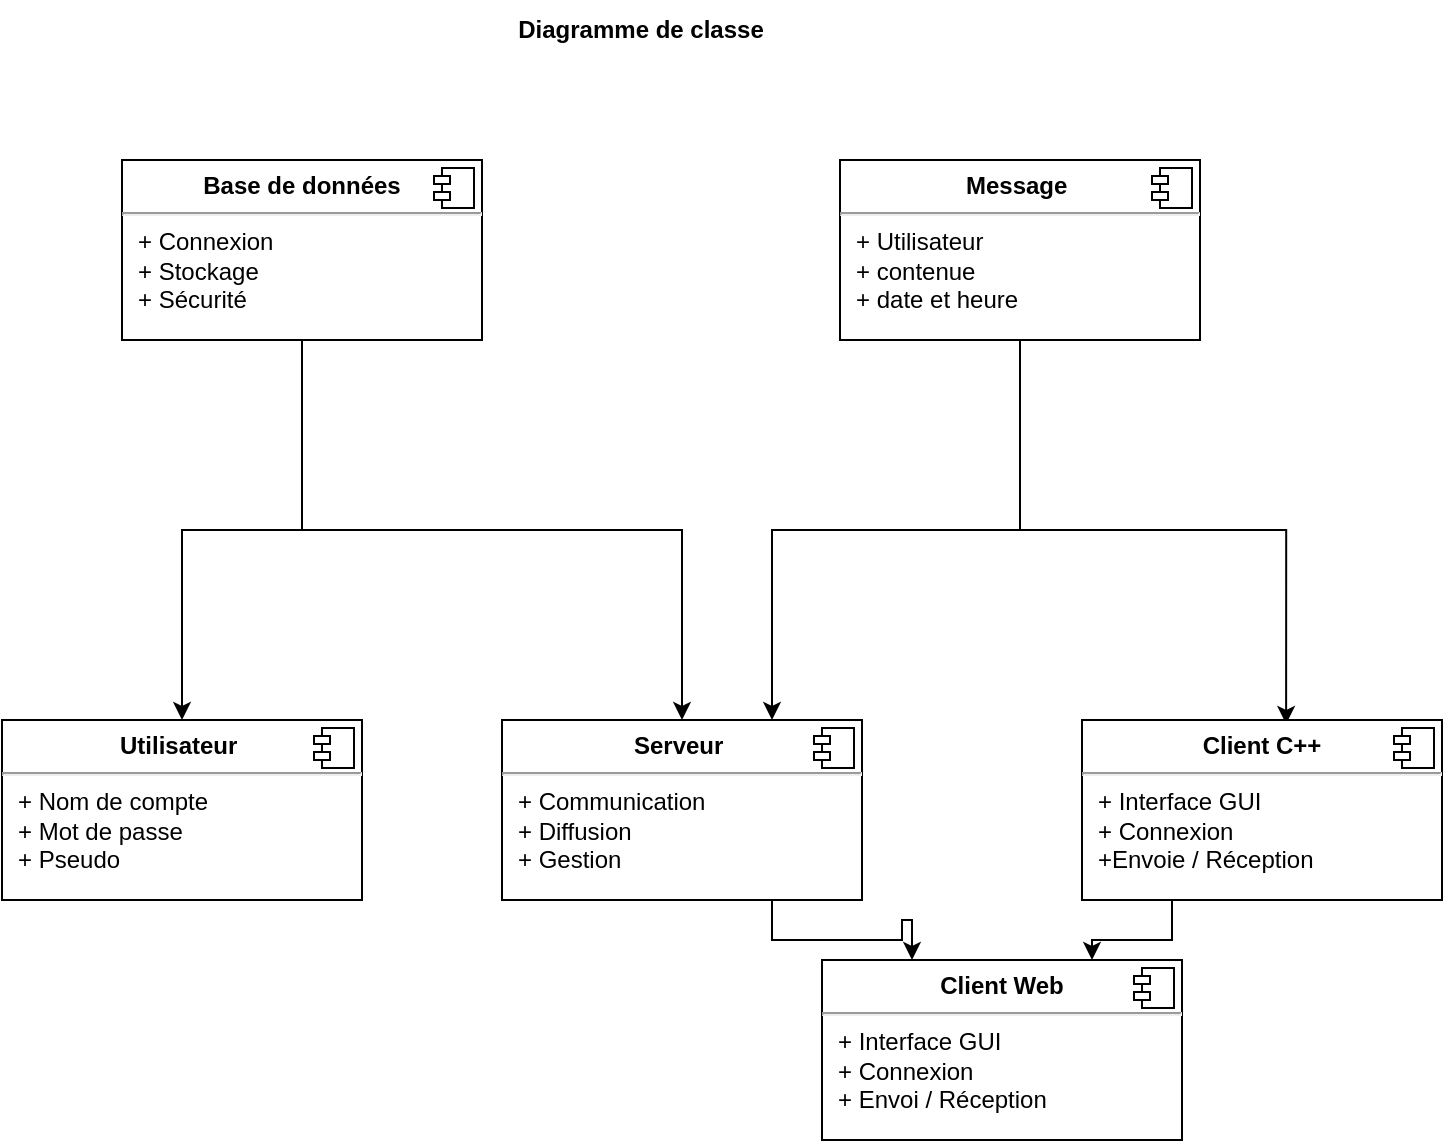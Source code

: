<mxfile version="21.0.8" type="github">
  <diagram name="Page-1" id="r0kKpmqqyoWNWn-eeV7n">
    <mxGraphModel dx="794" dy="708" grid="1" gridSize="10" guides="1" tooltips="1" connect="1" arrows="1" fold="1" page="1" pageScale="1" pageWidth="827" pageHeight="1169" math="0" shadow="0">
      <root>
        <mxCell id="0" />
        <mxCell id="1" parent="0" />
        <mxCell id="XWVOYJBV49oHnzVW2KW1-11" style="edgeStyle=orthogonalEdgeStyle;rounded=0;orthogonalLoop=1;jettySize=auto;html=1;exitX=0.5;exitY=1;exitDx=0;exitDy=0;entryX=0.567;entryY=0.022;entryDx=0;entryDy=0;entryPerimeter=0;" edge="1" parent="1" source="0hSQWZu_-X4wwRqEUZ-o-12" target="0hSQWZu_-X4wwRqEUZ-o-35">
          <mxGeometry relative="1" as="geometry" />
        </mxCell>
        <mxCell id="XWVOYJBV49oHnzVW2KW1-14" style="edgeStyle=orthogonalEdgeStyle;rounded=0;orthogonalLoop=1;jettySize=auto;html=1;exitX=0.5;exitY=1;exitDx=0;exitDy=0;entryX=0.75;entryY=0;entryDx=0;entryDy=0;" edge="1" parent="1" source="0hSQWZu_-X4wwRqEUZ-o-12" target="0hSQWZu_-X4wwRqEUZ-o-37">
          <mxGeometry relative="1" as="geometry" />
        </mxCell>
        <mxCell id="0hSQWZu_-X4wwRqEUZ-o-12" value="&lt;p style=&quot;margin:0px;margin-top:6px;text-align:center;&quot;&gt;&lt;b&gt;Message&amp;nbsp;&lt;/b&gt;&lt;/p&gt;&lt;hr&gt;&lt;p style=&quot;margin:0px;margin-left:8px;&quot;&gt;+ Utilisateur&amp;nbsp;&lt;br&gt;+ contenue&lt;/p&gt;&lt;p style=&quot;margin:0px;margin-left:8px;&quot;&gt;+ date et heure&amp;nbsp;&lt;/p&gt;" style="align=left;overflow=fill;html=1;dropTarget=0;whiteSpace=wrap;" parent="1" vertex="1">
          <mxGeometry x="459" y="160" width="180" height="90" as="geometry" />
        </mxCell>
        <mxCell id="0hSQWZu_-X4wwRqEUZ-o-13" value="" style="shape=component;jettyWidth=8;jettyHeight=4;" parent="0hSQWZu_-X4wwRqEUZ-o-12" vertex="1">
          <mxGeometry x="1" width="20" height="20" relative="1" as="geometry">
            <mxPoint x="-24" y="4" as="offset" />
          </mxGeometry>
        </mxCell>
        <mxCell id="XWVOYJBV49oHnzVW2KW1-12" style="edgeStyle=orthogonalEdgeStyle;rounded=0;orthogonalLoop=1;jettySize=auto;html=1;exitX=0.5;exitY=1;exitDx=0;exitDy=0;" edge="1" parent="1" source="0hSQWZu_-X4wwRqEUZ-o-14" target="0hSQWZu_-X4wwRqEUZ-o-37">
          <mxGeometry relative="1" as="geometry" />
        </mxCell>
        <mxCell id="XWVOYJBV49oHnzVW2KW1-13" style="edgeStyle=orthogonalEdgeStyle;rounded=0;orthogonalLoop=1;jettySize=auto;html=1;exitX=0.5;exitY=1;exitDx=0;exitDy=0;" edge="1" parent="1" source="0hSQWZu_-X4wwRqEUZ-o-14" target="0hSQWZu_-X4wwRqEUZ-o-33">
          <mxGeometry relative="1" as="geometry" />
        </mxCell>
        <mxCell id="0hSQWZu_-X4wwRqEUZ-o-14" value="&lt;p style=&quot;margin:0px;margin-top:6px;text-align:center;&quot;&gt;&lt;b&gt;Base de données&lt;/b&gt;&lt;/p&gt;&lt;hr&gt;&lt;p style=&quot;margin:0px;margin-left:8px;&quot;&gt;+ Connexion&amp;nbsp;&lt;br&gt;+ Stockage&amp;nbsp;&lt;/p&gt;&lt;p style=&quot;margin:0px;margin-left:8px;&quot;&gt;+ Sécurité&amp;nbsp;&lt;/p&gt;" style="align=left;overflow=fill;html=1;dropTarget=0;whiteSpace=wrap;" parent="1" vertex="1">
          <mxGeometry x="100" y="160" width="180" height="90" as="geometry" />
        </mxCell>
        <mxCell id="0hSQWZu_-X4wwRqEUZ-o-15" value="" style="shape=component;jettyWidth=8;jettyHeight=4;" parent="0hSQWZu_-X4wwRqEUZ-o-14" vertex="1">
          <mxGeometry x="1" width="20" height="20" relative="1" as="geometry">
            <mxPoint x="-24" y="4" as="offset" />
          </mxGeometry>
        </mxCell>
        <mxCell id="0hSQWZu_-X4wwRqEUZ-o-33" value="&lt;p style=&quot;margin:0px;margin-top:6px;text-align:center;&quot;&gt;&lt;b&gt;Utilisateur&amp;nbsp;&lt;/b&gt;&lt;/p&gt;&lt;hr&gt;&lt;p style=&quot;margin:0px;margin-left:8px;&quot;&gt;+ Nom de compte&amp;nbsp;&lt;br&gt;+ Mot de passe&amp;nbsp;&lt;/p&gt;&lt;p style=&quot;margin:0px;margin-left:8px;&quot;&gt;+ Pseudo&amp;nbsp;&lt;/p&gt;" style="align=left;overflow=fill;html=1;dropTarget=0;whiteSpace=wrap;" parent="1" vertex="1">
          <mxGeometry x="40" y="440" width="180" height="90" as="geometry" />
        </mxCell>
        <mxCell id="0hSQWZu_-X4wwRqEUZ-o-34" value="" style="shape=component;jettyWidth=8;jettyHeight=4;" parent="0hSQWZu_-X4wwRqEUZ-o-33" vertex="1">
          <mxGeometry x="1" width="20" height="20" relative="1" as="geometry">
            <mxPoint x="-24" y="4" as="offset" />
          </mxGeometry>
        </mxCell>
        <mxCell id="XWVOYJBV49oHnzVW2KW1-9" style="edgeStyle=orthogonalEdgeStyle;rounded=0;orthogonalLoop=1;jettySize=auto;html=1;exitX=0.25;exitY=1;exitDx=0;exitDy=0;entryX=0.75;entryY=0;entryDx=0;entryDy=0;" edge="1" parent="1" source="0hSQWZu_-X4wwRqEUZ-o-35" target="XWVOYJBV49oHnzVW2KW1-6">
          <mxGeometry relative="1" as="geometry" />
        </mxCell>
        <mxCell id="0hSQWZu_-X4wwRqEUZ-o-35" value="&lt;p style=&quot;margin:0px;margin-top:6px;text-align:center;&quot;&gt;&lt;b&gt;Client C++&lt;/b&gt;&lt;/p&gt;&lt;hr&gt;&lt;p style=&quot;margin:0px;margin-left:8px;&quot;&gt;+ Interface GUI&amp;nbsp;&lt;br&gt;+ Connexion&amp;nbsp;&lt;/p&gt;&lt;p style=&quot;margin:0px;margin-left:8px;&quot;&gt;+Envoie / Réception&amp;nbsp;&lt;/p&gt;" style="align=left;overflow=fill;html=1;dropTarget=0;whiteSpace=wrap;" parent="1" vertex="1">
          <mxGeometry x="580" y="440" width="180" height="90" as="geometry" />
        </mxCell>
        <mxCell id="0hSQWZu_-X4wwRqEUZ-o-36" value="" style="shape=component;jettyWidth=8;jettyHeight=4;" parent="0hSQWZu_-X4wwRqEUZ-o-35" vertex="1">
          <mxGeometry x="1" width="20" height="20" relative="1" as="geometry">
            <mxPoint x="-24" y="4" as="offset" />
          </mxGeometry>
        </mxCell>
        <mxCell id="XWVOYJBV49oHnzVW2KW1-8" style="edgeStyle=orthogonalEdgeStyle;rounded=0;orthogonalLoop=1;jettySize=auto;html=1;exitX=0.75;exitY=1;exitDx=0;exitDy=0;entryX=0.25;entryY=0;entryDx=0;entryDy=0;" edge="1" parent="1" source="0hSQWZu_-X4wwRqEUZ-o-37" target="XWVOYJBV49oHnzVW2KW1-6">
          <mxGeometry relative="1" as="geometry" />
        </mxCell>
        <mxCell id="0hSQWZu_-X4wwRqEUZ-o-37" value="&lt;p style=&quot;margin:0px;margin-top:6px;text-align:center;&quot;&gt;&lt;b&gt;Serveur&amp;nbsp;&lt;/b&gt;&lt;/p&gt;&lt;hr&gt;&lt;p style=&quot;margin:0px;margin-left:8px;&quot;&gt;+ Communication&amp;nbsp;&lt;/p&gt;&lt;p style=&quot;margin:0px;margin-left:8px;&quot;&gt;+ Diffusion&lt;/p&gt;&lt;p style=&quot;margin:0px;margin-left:8px;&quot;&gt;+ Gestion&amp;nbsp;&amp;nbsp;&lt;/p&gt;" style="align=left;overflow=fill;html=1;dropTarget=0;whiteSpace=wrap;" parent="1" vertex="1">
          <mxGeometry x="290" y="440" width="180" height="90" as="geometry" />
        </mxCell>
        <mxCell id="0hSQWZu_-X4wwRqEUZ-o-38" value="" style="shape=component;jettyWidth=8;jettyHeight=4;" parent="0hSQWZu_-X4wwRqEUZ-o-37" vertex="1">
          <mxGeometry x="1" width="20" height="20" relative="1" as="geometry">
            <mxPoint x="-24" y="4" as="offset" />
          </mxGeometry>
        </mxCell>
        <mxCell id="XWVOYJBV49oHnzVW2KW1-5" value="&lt;b&gt;Diagramme de classe&lt;/b&gt;" style="text;html=1;align=center;verticalAlign=middle;resizable=0;points=[];autosize=1;strokeColor=none;fillColor=none;" vertex="1" parent="1">
          <mxGeometry x="284" y="80" width="150" height="30" as="geometry" />
        </mxCell>
        <mxCell id="XWVOYJBV49oHnzVW2KW1-6" value="&lt;p style=&quot;margin:0px;margin-top:6px;text-align:center;&quot;&gt;&lt;b&gt;Client Web&lt;/b&gt;&lt;/p&gt;&lt;hr&gt;&lt;p style=&quot;margin:0px;margin-left:8px;&quot;&gt;+ Interface GUI&amp;nbsp;&lt;br&gt;+ Connexion&lt;/p&gt;&lt;p style=&quot;margin:0px;margin-left:8px;&quot;&gt;+ Envoi / Réception&amp;nbsp;&lt;/p&gt;" style="align=left;overflow=fill;html=1;dropTarget=0;whiteSpace=wrap;" vertex="1" parent="1">
          <mxGeometry x="450" y="560" width="180" height="90" as="geometry" />
        </mxCell>
        <mxCell id="XWVOYJBV49oHnzVW2KW1-7" value="" style="shape=component;jettyWidth=8;jettyHeight=4;" vertex="1" parent="XWVOYJBV49oHnzVW2KW1-6">
          <mxGeometry x="1" width="20" height="20" relative="1" as="geometry">
            <mxPoint x="-24" y="4" as="offset" />
          </mxGeometry>
        </mxCell>
      </root>
    </mxGraphModel>
  </diagram>
</mxfile>
